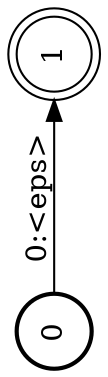 digraph FST {
rankdir = LR;
size = "8.5,11";
label = "";
center = 1;
orientation = Landscape;
ranksep = "0.4";
nodesep = "0.25";
0 [label = "0", shape = circle, style = bold, fontsize = 14]
	0 -> 1 [label = "0:<eps>", fontsize = 14];
1 [label = "1", shape = doublecircle, style = solid, fontsize = 14]
}
